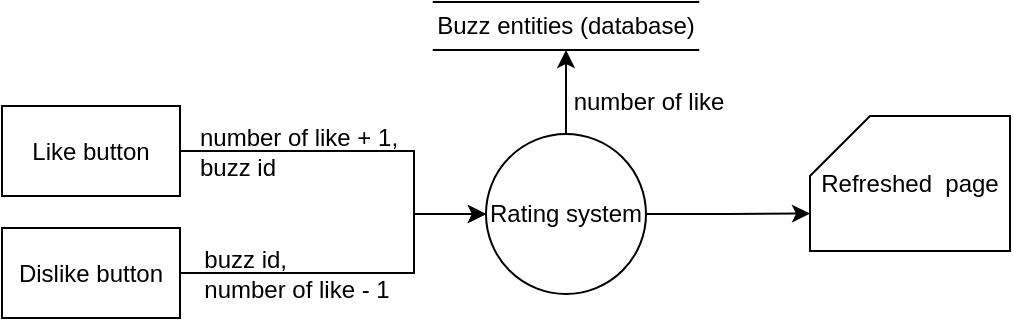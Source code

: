 <mxfile version="20.8.23" type="github">
  <diagram id="-Yv0KU5_5GxbCI-0QOoM" name="Page-1">
    <mxGraphModel dx="1164" dy="608" grid="0" gridSize="10" guides="1" tooltips="1" connect="1" arrows="1" fold="1" page="1" pageScale="1" pageWidth="827" pageHeight="1169" math="0" shadow="0">
      <root>
        <mxCell id="0" />
        <mxCell id="1" parent="0" />
        <mxCell id="22" value="Buzz entities&amp;nbsp;(database)" style="shape=partialRectangle;whiteSpace=wrap;html=1;left=0;right=0;fillColor=none;rounded=0;strokeColor=default;fontFamily=Helvetica;fontSize=12;fontColor=default;" parent="1" vertex="1">
          <mxGeometry x="277.88" y="93" width="132.25" height="24" as="geometry" />
        </mxCell>
        <mxCell id="hderS7r2cAIFAvsGlZWt-31" style="edgeStyle=orthogonalEdgeStyle;rounded=0;orthogonalLoop=1;jettySize=auto;html=1;exitX=1;exitY=0.5;exitDx=0;exitDy=0;entryX=0;entryY=0.5;entryDx=0;entryDy=0;" edge="1" parent="1" source="hderS7r2cAIFAvsGlZWt-28" target="hderS7r2cAIFAvsGlZWt-30">
          <mxGeometry relative="1" as="geometry">
            <Array as="points">
              <mxPoint x="268" y="168" />
              <mxPoint x="268" y="199" />
            </Array>
          </mxGeometry>
        </mxCell>
        <mxCell id="hderS7r2cAIFAvsGlZWt-28" value="Like button" style="rounded=0;whiteSpace=wrap;html=1;" vertex="1" parent="1">
          <mxGeometry x="62" y="145" width="89" height="45" as="geometry" />
        </mxCell>
        <mxCell id="hderS7r2cAIFAvsGlZWt-32" style="edgeStyle=orthogonalEdgeStyle;rounded=0;orthogonalLoop=1;jettySize=auto;html=1;exitX=1;exitY=0.5;exitDx=0;exitDy=0;entryX=0;entryY=0.5;entryDx=0;entryDy=0;" edge="1" parent="1" source="hderS7r2cAIFAvsGlZWt-29" target="hderS7r2cAIFAvsGlZWt-30">
          <mxGeometry relative="1" as="geometry">
            <Array as="points">
              <mxPoint x="268" y="229" />
              <mxPoint x="268" y="199" />
            </Array>
          </mxGeometry>
        </mxCell>
        <mxCell id="hderS7r2cAIFAvsGlZWt-29" value="Dislike button" style="rounded=0;whiteSpace=wrap;html=1;" vertex="1" parent="1">
          <mxGeometry x="62" y="206" width="89" height="45" as="geometry" />
        </mxCell>
        <mxCell id="hderS7r2cAIFAvsGlZWt-38" style="edgeStyle=orthogonalEdgeStyle;rounded=0;orthogonalLoop=1;jettySize=auto;html=1;exitX=0.5;exitY=0;exitDx=0;exitDy=0;entryX=0.5;entryY=1;entryDx=0;entryDy=0;" edge="1" parent="1" source="hderS7r2cAIFAvsGlZWt-30" target="22">
          <mxGeometry relative="1" as="geometry" />
        </mxCell>
        <mxCell id="hderS7r2cAIFAvsGlZWt-42" style="edgeStyle=orthogonalEdgeStyle;rounded=0;orthogonalLoop=1;jettySize=auto;html=1;exitX=1;exitY=0.5;exitDx=0;exitDy=0;entryX=0;entryY=0;entryDx=0;entryDy=48.75;entryPerimeter=0;" edge="1" parent="1" source="hderS7r2cAIFAvsGlZWt-30" target="hderS7r2cAIFAvsGlZWt-40">
          <mxGeometry relative="1" as="geometry" />
        </mxCell>
        <mxCell id="hderS7r2cAIFAvsGlZWt-30" value="Rating system" style="ellipse;whiteSpace=wrap;html=1;aspect=fixed;" vertex="1" parent="1">
          <mxGeometry x="304" y="159" width="80" height="80" as="geometry" />
        </mxCell>
        <mxCell id="hderS7r2cAIFAvsGlZWt-35" value="number of like + 1,&lt;br&gt;&lt;div style=&quot;text-align: left;&quot;&gt;buzz id&lt;/div&gt;" style="text;html=1;align=center;verticalAlign=middle;resizable=0;points=[];autosize=1;strokeColor=none;fillColor=none;" vertex="1" parent="1">
          <mxGeometry x="151" y="147.5" width="117" height="40" as="geometry" />
        </mxCell>
        <mxCell id="hderS7r2cAIFAvsGlZWt-37" value="&lt;div style=&quot;text-align: left;&quot;&gt;buzz id,&lt;/div&gt;&lt;div style=&quot;text-align: left;&quot;&gt;number of like - 1&lt;/div&gt;" style="text;html=1;align=center;verticalAlign=middle;resizable=0;points=[];autosize=1;strokeColor=none;fillColor=none;" vertex="1" parent="1">
          <mxGeometry x="153" y="208.5" width="111" height="40" as="geometry" />
        </mxCell>
        <mxCell id="hderS7r2cAIFAvsGlZWt-39" value="number of like" style="text;html=1;align=center;verticalAlign=middle;resizable=0;points=[];autosize=1;strokeColor=none;fillColor=none;" vertex="1" parent="1">
          <mxGeometry x="338" y="130" width="93" height="26" as="geometry" />
        </mxCell>
        <mxCell id="hderS7r2cAIFAvsGlZWt-40" value="Refreshed &amp;nbsp;page" style="shape=card;whiteSpace=wrap;html=1;" vertex="1" parent="1">
          <mxGeometry x="466" y="150" width="100" height="67.5" as="geometry" />
        </mxCell>
      </root>
    </mxGraphModel>
  </diagram>
</mxfile>
